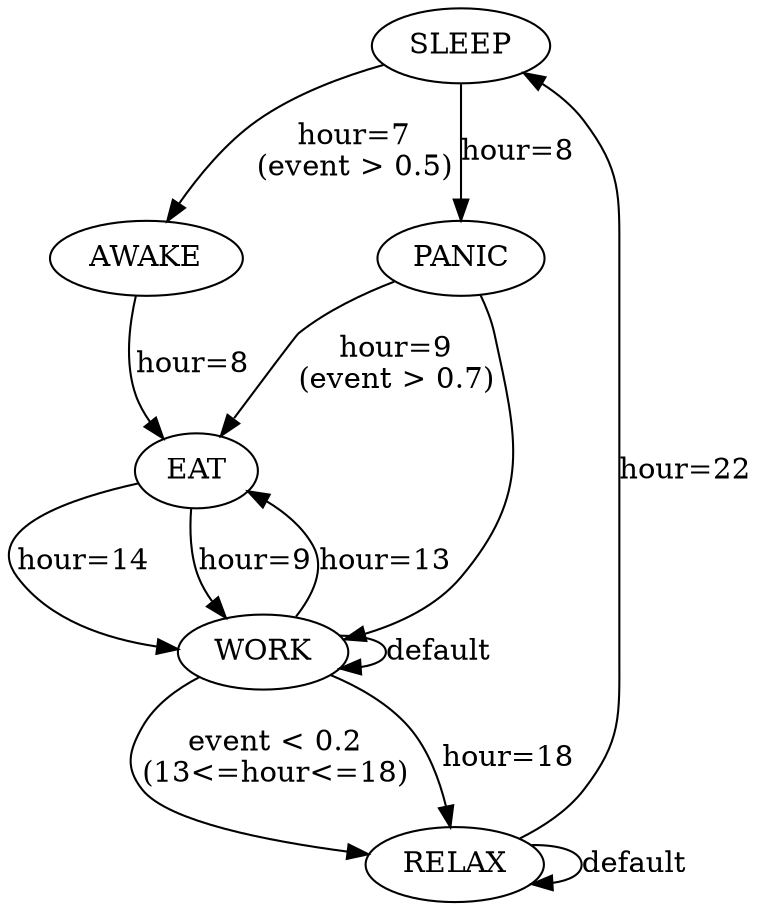 digraph FSM {
    SLEEP -> AWAKE [label="hour=7\n(event > 0.5)"];
    SLEEP -> PANIC [label="hour=8"];
    PANIC -> EAT [label="hour=9\n(event > 0.7)"];
    PANIC -> WORK;
    AWAKE -> EAT [label="hour=8"];
    EAT -> WORK [label="hour=14"];
    EAT -> WORK [label="hour=9"];
    WORK -> RELAX [label="event < 0.2\n(13<=hour<=18)"];
    WORK -> RELAX [label="hour=18"];
    WORK -> EAT [label="hour=13"];
    WORK -> WORK [label="default"];
    RELAX -> SLEEP [label="hour=22"];
    RELAX -> RELAX [label="default"];
}
